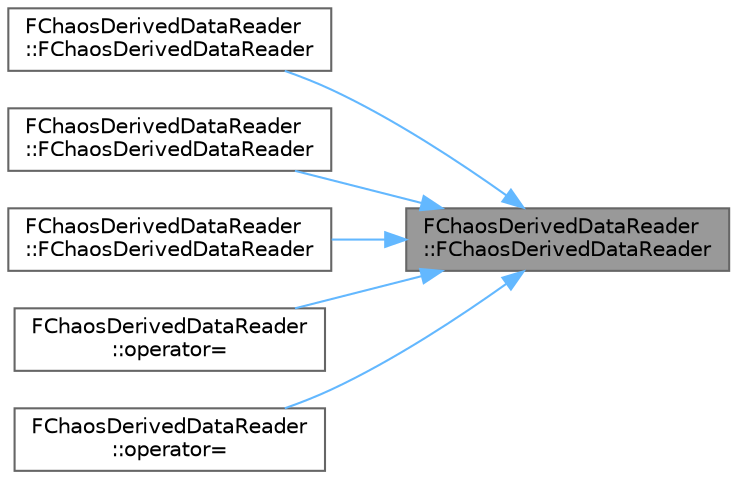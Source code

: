 digraph "FChaosDerivedDataReader::FChaosDerivedDataReader"
{
 // INTERACTIVE_SVG=YES
 // LATEX_PDF_SIZE
  bgcolor="transparent";
  edge [fontname=Helvetica,fontsize=10,labelfontname=Helvetica,labelfontsize=10];
  node [fontname=Helvetica,fontsize=10,shape=box,height=0.2,width=0.4];
  rankdir="RL";
  Node1 [id="Node000001",label="FChaosDerivedDataReader\l::FChaosDerivedDataReader",height=0.2,width=0.4,color="gray40", fillcolor="grey60", style="filled", fontcolor="black",tooltip=" "];
  Node1 -> Node2 [id="edge1_Node000001_Node000002",dir="back",color="steelblue1",style="solid",tooltip=" "];
  Node2 [id="Node000002",label="FChaosDerivedDataReader\l::FChaosDerivedDataReader",height=0.2,width=0.4,color="grey40", fillcolor="white", style="filled",URL="$dc/d6d/classFChaosDerivedDataReader.html#abf7f7e43b091706320b28feaf6384d60",tooltip=" "];
  Node1 -> Node3 [id="edge2_Node000001_Node000003",dir="back",color="steelblue1",style="solid",tooltip=" "];
  Node3 [id="Node000003",label="FChaosDerivedDataReader\l::FChaosDerivedDataReader",height=0.2,width=0.4,color="grey40", fillcolor="white", style="filled",URL="$dc/d6d/classFChaosDerivedDataReader.html#a41c43b03530c2477f7a2cda659646e42",tooltip=" "];
  Node1 -> Node4 [id="edge3_Node000001_Node000004",dir="back",color="steelblue1",style="solid",tooltip=" "];
  Node4 [id="Node000004",label="FChaosDerivedDataReader\l::FChaosDerivedDataReader",height=0.2,width=0.4,color="grey40", fillcolor="white", style="filled",URL="$dc/d6d/classFChaosDerivedDataReader.html#ad5ba3fb36140e78cf2a51e95c7beb44b",tooltip=" "];
  Node1 -> Node5 [id="edge4_Node000001_Node000005",dir="back",color="steelblue1",style="solid",tooltip=" "];
  Node5 [id="Node000005",label="FChaosDerivedDataReader\l::operator=",height=0.2,width=0.4,color="grey40", fillcolor="white", style="filled",URL="$dc/d6d/classFChaosDerivedDataReader.html#a10d60b2f5ff45fac023ead7af70eb046",tooltip=" "];
  Node1 -> Node6 [id="edge5_Node000001_Node000006",dir="back",color="steelblue1",style="solid",tooltip=" "];
  Node6 [id="Node000006",label="FChaosDerivedDataReader\l::operator=",height=0.2,width=0.4,color="grey40", fillcolor="white", style="filled",URL="$dc/d6d/classFChaosDerivedDataReader.html#ae06f9916d34577002449557787771635",tooltip=" "];
}
